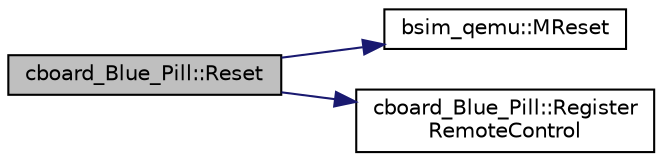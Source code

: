 digraph "cboard_Blue_Pill::Reset"
{
 // LATEX_PDF_SIZE
  edge [fontname="Helvetica",fontsize="10",labelfontname="Helvetica",labelfontsize="10"];
  node [fontname="Helvetica",fontsize="10",shape=record];
  rankdir="LR";
  Node1 [label="cboard_Blue_Pill::Reset",height=0.2,width=0.4,color="black", fillcolor="grey75", style="filled", fontcolor="black",tooltip="Reset board status."];
  Node1 -> Node2 [color="midnightblue",fontsize="10",style="solid",fontname="Helvetica"];
  Node2 [label="bsim_qemu::MReset",height=0.2,width=0.4,color="black", fillcolor="white", style="filled",URL="$classbsim__qemu.html#a86a86757771ece014bf6f526d796cc35",tooltip="board microcontroller reset"];
  Node1 -> Node3 [color="midnightblue",fontsize="10",style="solid",fontname="Helvetica"];
  Node3 [label="cboard_Blue_Pill::Register\lRemoteControl",height=0.2,width=0.4,color="black", fillcolor="white", style="filled",URL="$classcboard___blue___pill.html#a963eba64736781d977fe0733e5cdbd91",tooltip="Register remote control variables."];
}
